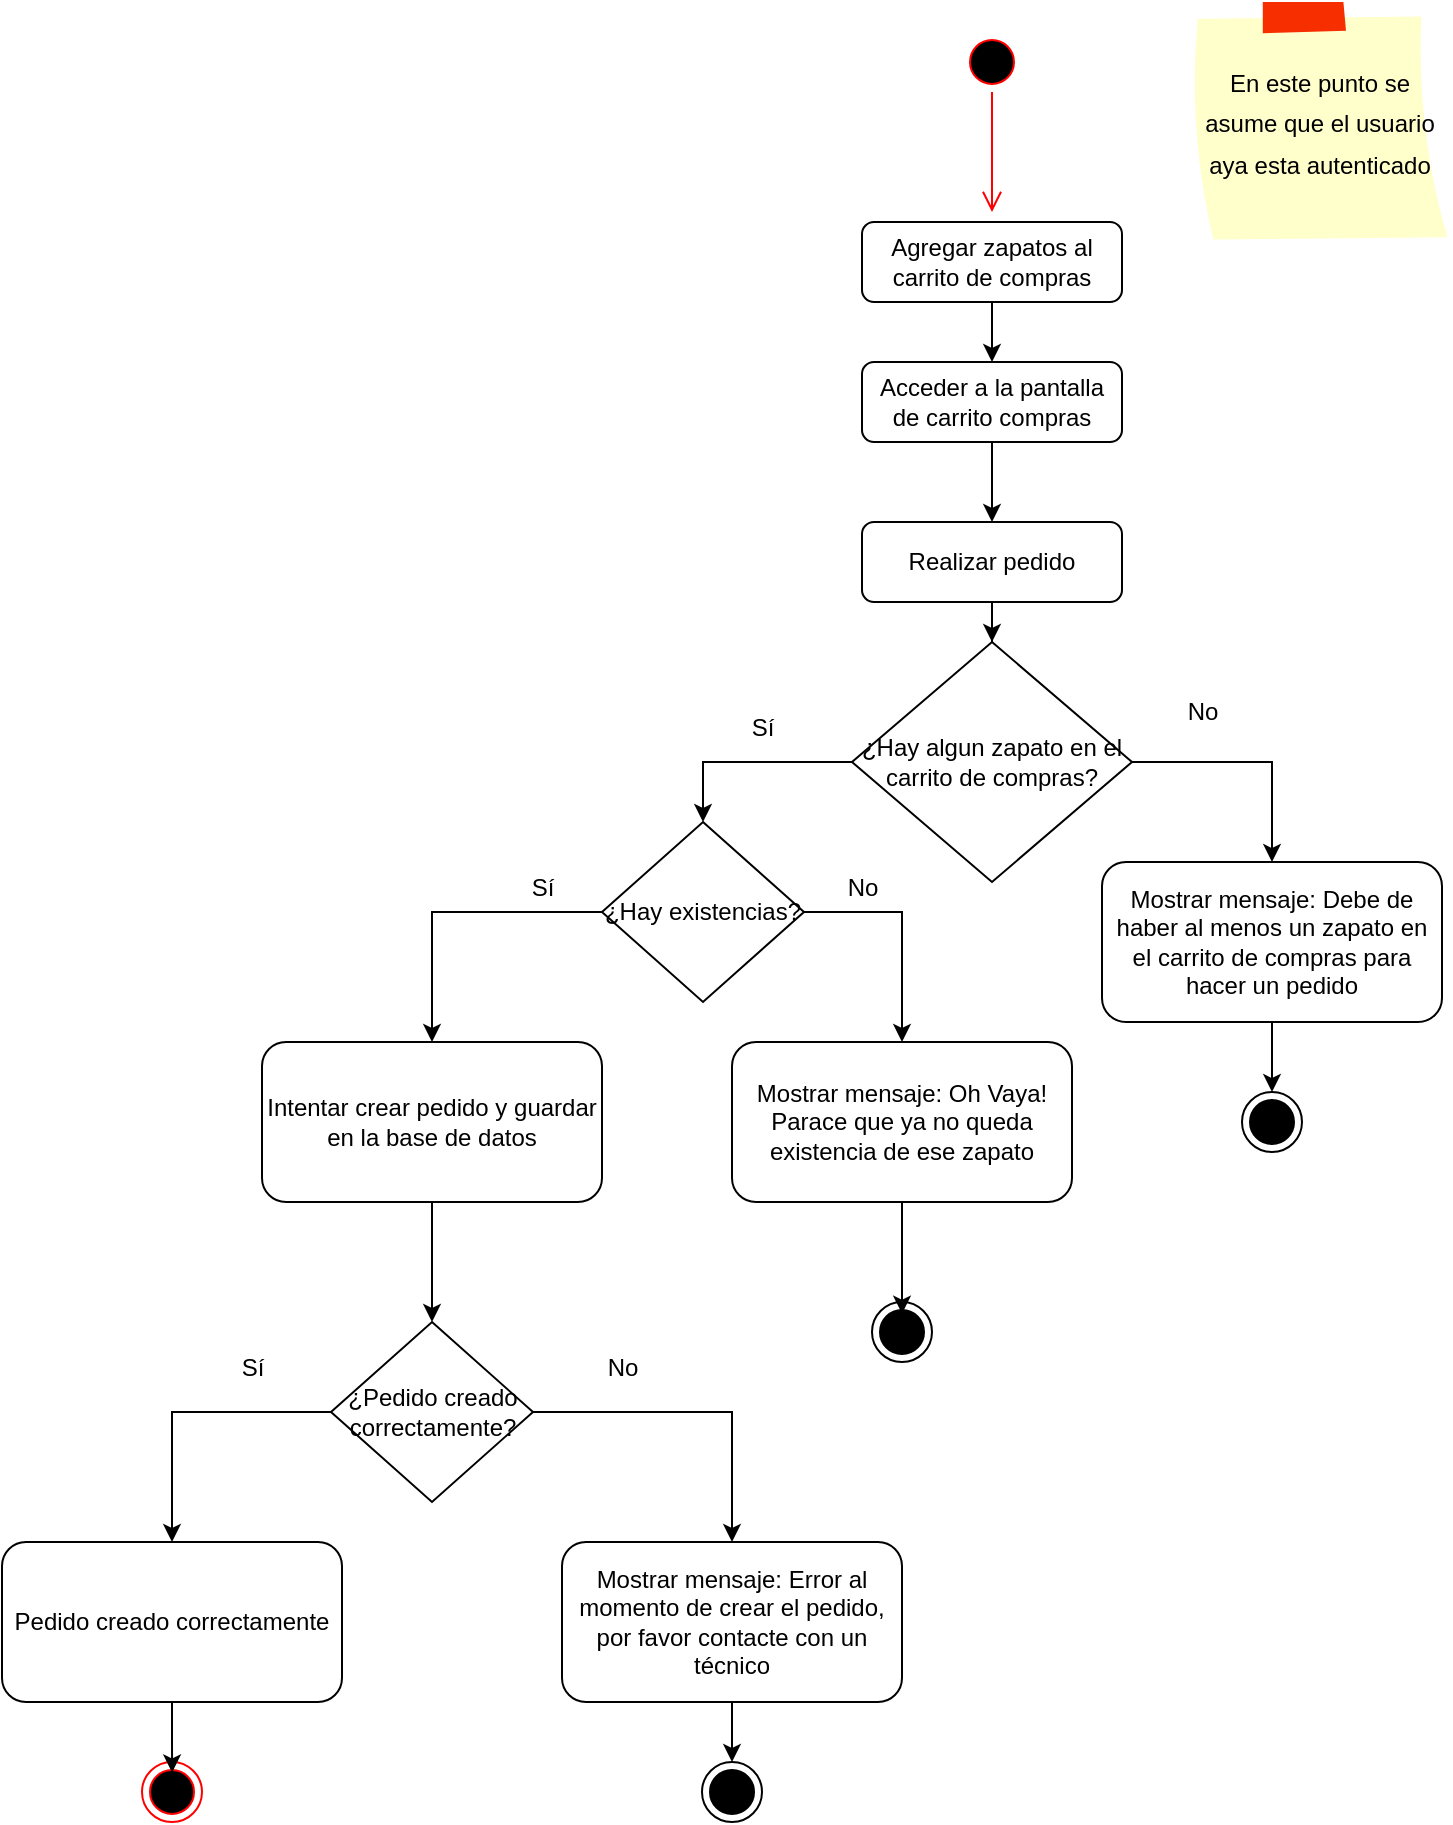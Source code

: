 <mxfile version="24.6.4" type="device">
  <diagram name="Página-1" id="F_BW8b15ZtugaxSUhbeU">
    <mxGraphModel dx="1376" dy="810" grid="1" gridSize="10" guides="1" tooltips="1" connect="1" arrows="1" fold="1" page="1" pageScale="1" pageWidth="827" pageHeight="1169" math="0" shadow="0">
      <root>
        <mxCell id="0" />
        <mxCell id="1" parent="0" />
        <mxCell id="1J7uWv8GT8KWfTArBrEU-1" value="&lt;font color=&quot;#000000&quot; style=&quot;font-size: 12px;&quot;&gt;En este punto se asume que el usuario aya esta autenticado&lt;/font&gt;" style="strokeWidth=1;shadow=0;dashed=0;align=center;html=1;shape=mxgraph.mockup.text.stickyNote2;fontColor=#666666;mainText=;fontSize=17;whiteSpace=wrap;fillColor=#ffffcc;strokeColor=#F62E00;" parent="1" vertex="1">
          <mxGeometry x="647" y="75" width="130" height="120" as="geometry" />
        </mxCell>
        <mxCell id="1J7uWv8GT8KWfTArBrEU-2" value="" style="ellipse;html=1;shape=endState;fillColor=#000000;strokeColor=default;" parent="1" vertex="1">
          <mxGeometry x="488" y="725" width="30" height="30" as="geometry" />
        </mxCell>
        <mxCell id="1J7uWv8GT8KWfTArBrEU-3" value="" style="shape=mxgraph.sysml.x;" parent="1" vertex="1">
          <mxGeometry x="496.75" y="732.5" width="12.5" height="15" as="geometry" />
        </mxCell>
        <mxCell id="1J7uWv8GT8KWfTArBrEU-28" style="edgeStyle=orthogonalEdgeStyle;rounded=0;orthogonalLoop=1;jettySize=auto;html=1;" parent="1" source="1J7uWv8GT8KWfTArBrEU-4" target="1J7uWv8GT8KWfTArBrEU-5" edge="1">
          <mxGeometry relative="1" as="geometry" />
        </mxCell>
        <mxCell id="1J7uWv8GT8KWfTArBrEU-4" value="Agregar zapatos al carrito de compras" style="rounded=1;whiteSpace=wrap;html=1;" parent="1" vertex="1">
          <mxGeometry x="483" y="185" width="130" height="40" as="geometry" />
        </mxCell>
        <mxCell id="1J7uWv8GT8KWfTArBrEU-29" style="edgeStyle=orthogonalEdgeStyle;rounded=0;orthogonalLoop=1;jettySize=auto;html=1;entryX=0.5;entryY=0;entryDx=0;entryDy=0;" parent="1" source="1J7uWv8GT8KWfTArBrEU-5" target="1J7uWv8GT8KWfTArBrEU-6" edge="1">
          <mxGeometry relative="1" as="geometry" />
        </mxCell>
        <mxCell id="1J7uWv8GT8KWfTArBrEU-5" value="Acceder a la pantalla de carrito compras" style="rounded=1;whiteSpace=wrap;html=1;" parent="1" vertex="1">
          <mxGeometry x="483" y="255" width="130" height="40" as="geometry" />
        </mxCell>
        <mxCell id="1J7uWv8GT8KWfTArBrEU-30" style="edgeStyle=orthogonalEdgeStyle;rounded=0;orthogonalLoop=1;jettySize=auto;html=1;" parent="1" source="1J7uWv8GT8KWfTArBrEU-6" target="1J7uWv8GT8KWfTArBrEU-7" edge="1">
          <mxGeometry relative="1" as="geometry" />
        </mxCell>
        <mxCell id="1J7uWv8GT8KWfTArBrEU-6" value="Realizar pedido" style="rounded=1;whiteSpace=wrap;html=1;" parent="1" vertex="1">
          <mxGeometry x="483" y="335" width="130" height="40" as="geometry" />
        </mxCell>
        <mxCell id="1J7uWv8GT8KWfTArBrEU-9" style="edgeStyle=orthogonalEdgeStyle;rounded=0;orthogonalLoop=1;jettySize=auto;html=1;exitX=1;exitY=0.5;exitDx=0;exitDy=0;" parent="1" source="1J7uWv8GT8KWfTArBrEU-7" target="1J7uWv8GT8KWfTArBrEU-8" edge="1">
          <mxGeometry relative="1" as="geometry" />
        </mxCell>
        <mxCell id="1J7uWv8GT8KWfTArBrEU-12" style="edgeStyle=orthogonalEdgeStyle;rounded=0;orthogonalLoop=1;jettySize=auto;html=1;entryX=0.5;entryY=0;entryDx=0;entryDy=0;" parent="1" source="1J7uWv8GT8KWfTArBrEU-7" target="1J7uWv8GT8KWfTArBrEU-11" edge="1">
          <mxGeometry relative="1" as="geometry" />
        </mxCell>
        <mxCell id="1J7uWv8GT8KWfTArBrEU-7" value="¿Hay algun zapato en el carrito de compras?" style="rhombus;whiteSpace=wrap;html=1;" parent="1" vertex="1">
          <mxGeometry x="478" y="395" width="140" height="120" as="geometry" />
        </mxCell>
        <mxCell id="1J7uWv8GT8KWfTArBrEU-34" style="edgeStyle=orthogonalEdgeStyle;rounded=0;orthogonalLoop=1;jettySize=auto;html=1;entryX=0.5;entryY=0;entryDx=0;entryDy=0;" parent="1" source="1J7uWv8GT8KWfTArBrEU-8" target="1J7uWv8GT8KWfTArBrEU-31" edge="1">
          <mxGeometry relative="1" as="geometry" />
        </mxCell>
        <mxCell id="1J7uWv8GT8KWfTArBrEU-8" value="Mostrar mensaje: Debe de haber al menos un zapato en el carrito de compras para hacer un pedido" style="rounded=1;whiteSpace=wrap;html=1;" parent="1" vertex="1">
          <mxGeometry x="603" y="505" width="170" height="80" as="geometry" />
        </mxCell>
        <mxCell id="1J7uWv8GT8KWfTArBrEU-10" value="No" style="text;html=1;align=center;verticalAlign=middle;resizable=0;points=[];autosize=1;strokeColor=none;fillColor=none;" parent="1" vertex="1">
          <mxGeometry x="633" y="415" width="40" height="30" as="geometry" />
        </mxCell>
        <mxCell id="1J7uWv8GT8KWfTArBrEU-15" style="edgeStyle=orthogonalEdgeStyle;rounded=0;orthogonalLoop=1;jettySize=auto;html=1;entryX=0.5;entryY=0;entryDx=0;entryDy=0;exitX=1;exitY=0.5;exitDx=0;exitDy=0;" parent="1" source="1J7uWv8GT8KWfTArBrEU-11" target="1J7uWv8GT8KWfTArBrEU-14" edge="1">
          <mxGeometry relative="1" as="geometry" />
        </mxCell>
        <mxCell id="1J7uWv8GT8KWfTArBrEU-18" style="edgeStyle=orthogonalEdgeStyle;rounded=0;orthogonalLoop=1;jettySize=auto;html=1;entryX=0.5;entryY=0;entryDx=0;entryDy=0;exitX=0;exitY=0.5;exitDx=0;exitDy=0;" parent="1" source="1J7uWv8GT8KWfTArBrEU-11" target="1J7uWv8GT8KWfTArBrEU-17" edge="1">
          <mxGeometry relative="1" as="geometry" />
        </mxCell>
        <mxCell id="1J7uWv8GT8KWfTArBrEU-11" value="¿Hay existencias?" style="rhombus;whiteSpace=wrap;html=1;" parent="1" vertex="1">
          <mxGeometry x="353" y="485" width="101" height="90" as="geometry" />
        </mxCell>
        <mxCell id="1J7uWv8GT8KWfTArBrEU-13" value="Sí" style="text;html=1;align=center;verticalAlign=middle;resizable=0;points=[];autosize=1;strokeColor=none;fillColor=none;" parent="1" vertex="1">
          <mxGeometry x="418" y="423" width="30" height="30" as="geometry" />
        </mxCell>
        <mxCell id="1J7uWv8GT8KWfTArBrEU-14" value="Mostrar mensaje: Oh Vaya! Parace que ya no queda existencia de ese zapato" style="rounded=1;whiteSpace=wrap;html=1;" parent="1" vertex="1">
          <mxGeometry x="418" y="595" width="170" height="80" as="geometry" />
        </mxCell>
        <mxCell id="1J7uWv8GT8KWfTArBrEU-16" value="No" style="text;html=1;align=center;verticalAlign=middle;resizable=0;points=[];autosize=1;strokeColor=none;fillColor=none;" parent="1" vertex="1">
          <mxGeometry x="463" y="503" width="40" height="30" as="geometry" />
        </mxCell>
        <mxCell id="1J7uWv8GT8KWfTArBrEU-22" style="edgeStyle=orthogonalEdgeStyle;rounded=0;orthogonalLoop=1;jettySize=auto;html=1;" parent="1" source="1J7uWv8GT8KWfTArBrEU-17" target="1J7uWv8GT8KWfTArBrEU-20" edge="1">
          <mxGeometry relative="1" as="geometry" />
        </mxCell>
        <mxCell id="1J7uWv8GT8KWfTArBrEU-17" value="Intentar crear pedido y guardar en la base de datos" style="rounded=1;whiteSpace=wrap;html=1;" parent="1" vertex="1">
          <mxGeometry x="183" y="595" width="170" height="80" as="geometry" />
        </mxCell>
        <mxCell id="1J7uWv8GT8KWfTArBrEU-19" value="Sí" style="text;html=1;align=center;verticalAlign=middle;resizable=0;points=[];autosize=1;strokeColor=none;fillColor=none;" parent="1" vertex="1">
          <mxGeometry x="308" y="503" width="30" height="30" as="geometry" />
        </mxCell>
        <mxCell id="1J7uWv8GT8KWfTArBrEU-23" style="edgeStyle=orthogonalEdgeStyle;rounded=0;orthogonalLoop=1;jettySize=auto;html=1;entryX=0.5;entryY=0;entryDx=0;entryDy=0;" parent="1" source="1J7uWv8GT8KWfTArBrEU-20" target="1J7uWv8GT8KWfTArBrEU-21" edge="1">
          <mxGeometry relative="1" as="geometry" />
        </mxCell>
        <mxCell id="1J7uWv8GT8KWfTArBrEU-25" style="edgeStyle=orthogonalEdgeStyle;rounded=0;orthogonalLoop=1;jettySize=auto;html=1;entryX=0.5;entryY=0;entryDx=0;entryDy=0;exitX=0;exitY=0.5;exitDx=0;exitDy=0;" parent="1" source="1J7uWv8GT8KWfTArBrEU-20" target="1J7uWv8GT8KWfTArBrEU-24" edge="1">
          <mxGeometry relative="1" as="geometry" />
        </mxCell>
        <mxCell id="1J7uWv8GT8KWfTArBrEU-20" value="¿Pedido creado correctamente?" style="rhombus;whiteSpace=wrap;html=1;" parent="1" vertex="1">
          <mxGeometry x="217.5" y="735" width="101" height="90" as="geometry" />
        </mxCell>
        <mxCell id="1J7uWv8GT8KWfTArBrEU-38" style="edgeStyle=orthogonalEdgeStyle;rounded=0;orthogonalLoop=1;jettySize=auto;html=1;entryX=0.5;entryY=0;entryDx=0;entryDy=0;" parent="1" source="1J7uWv8GT8KWfTArBrEU-21" target="1J7uWv8GT8KWfTArBrEU-35" edge="1">
          <mxGeometry relative="1" as="geometry" />
        </mxCell>
        <mxCell id="1J7uWv8GT8KWfTArBrEU-21" value="Mostrar mensaje: Error al momento de crear el pedido, por favor contacte con un técnico" style="rounded=1;whiteSpace=wrap;html=1;" parent="1" vertex="1">
          <mxGeometry x="333" y="845" width="170" height="80" as="geometry" />
        </mxCell>
        <mxCell id="1J7uWv8GT8KWfTArBrEU-24" value="Pedido creado correctamente" style="rounded=1;whiteSpace=wrap;html=1;" parent="1" vertex="1">
          <mxGeometry x="53" y="845" width="170" height="80" as="geometry" />
        </mxCell>
        <mxCell id="1J7uWv8GT8KWfTArBrEU-26" value="Sí" style="text;html=1;align=center;verticalAlign=middle;resizable=0;points=[];autosize=1;strokeColor=none;fillColor=none;" parent="1" vertex="1">
          <mxGeometry x="163" y="743" width="30" height="30" as="geometry" />
        </mxCell>
        <mxCell id="1J7uWv8GT8KWfTArBrEU-27" value="No" style="text;html=1;align=center;verticalAlign=middle;resizable=0;points=[];autosize=1;strokeColor=none;fillColor=none;" parent="1" vertex="1">
          <mxGeometry x="343" y="743" width="40" height="30" as="geometry" />
        </mxCell>
        <mxCell id="1J7uWv8GT8KWfTArBrEU-31" value="" style="ellipse;html=1;shape=endState;fillColor=#000000;strokeColor=default;" parent="1" vertex="1">
          <mxGeometry x="673" y="620" width="30" height="30" as="geometry" />
        </mxCell>
        <mxCell id="1J7uWv8GT8KWfTArBrEU-32" value="" style="shape=mxgraph.sysml.x;" parent="1" vertex="1">
          <mxGeometry x="681.75" y="627.5" width="12.5" height="15" as="geometry" />
        </mxCell>
        <mxCell id="1J7uWv8GT8KWfTArBrEU-35" value="" style="ellipse;html=1;shape=endState;fillColor=#000000;strokeColor=default;" parent="1" vertex="1">
          <mxGeometry x="403" y="955" width="30" height="30" as="geometry" />
        </mxCell>
        <mxCell id="1J7uWv8GT8KWfTArBrEU-36" value="" style="shape=mxgraph.sysml.x;" parent="1" vertex="1">
          <mxGeometry x="411.75" y="962.5" width="12.5" height="15" as="geometry" />
        </mxCell>
        <mxCell id="1J7uWv8GT8KWfTArBrEU-37" style="edgeStyle=orthogonalEdgeStyle;rounded=0;orthogonalLoop=1;jettySize=auto;html=1;entryX=0.5;entryY=0.194;entryDx=0;entryDy=0;entryPerimeter=0;" parent="1" source="1J7uWv8GT8KWfTArBrEU-14" target="1J7uWv8GT8KWfTArBrEU-2" edge="1">
          <mxGeometry relative="1" as="geometry" />
        </mxCell>
        <mxCell id="1J7uWv8GT8KWfTArBrEU-39" value="" style="ellipse;html=1;shape=endState;fillColor=#000000;strokeColor=#ff0000;" parent="1" vertex="1">
          <mxGeometry x="123" y="955" width="30" height="30" as="geometry" />
        </mxCell>
        <mxCell id="1J7uWv8GT8KWfTArBrEU-40" style="edgeStyle=orthogonalEdgeStyle;rounded=0;orthogonalLoop=1;jettySize=auto;html=1;entryX=0.502;entryY=0.175;entryDx=0;entryDy=0;entryPerimeter=0;" parent="1" source="1J7uWv8GT8KWfTArBrEU-24" target="1J7uWv8GT8KWfTArBrEU-39" edge="1">
          <mxGeometry relative="1" as="geometry" />
        </mxCell>
        <mxCell id="9lRZ5TA2xetfuhVOpELo-1" value="" style="ellipse;html=1;shape=startState;fillColor=#000000;strokeColor=#ff0000;" vertex="1" parent="1">
          <mxGeometry x="533" y="90" width="30" height="30" as="geometry" />
        </mxCell>
        <mxCell id="9lRZ5TA2xetfuhVOpELo-2" value="" style="edgeStyle=orthogonalEdgeStyle;html=1;verticalAlign=bottom;endArrow=open;endSize=8;strokeColor=#ff0000;rounded=0;" edge="1" source="9lRZ5TA2xetfuhVOpELo-1" parent="1">
          <mxGeometry relative="1" as="geometry">
            <mxPoint x="548" y="180" as="targetPoint" />
          </mxGeometry>
        </mxCell>
      </root>
    </mxGraphModel>
  </diagram>
</mxfile>
